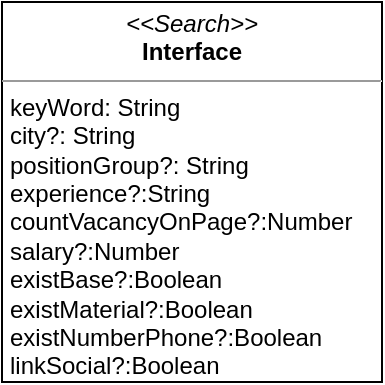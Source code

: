 <mxfile>
    <diagram id="R2lEEEUBdFMjLlhIrx00" name="Page-1">
        <mxGraphModel dx="1087" dy="860" grid="1" gridSize="10" guides="1" tooltips="1" connect="1" arrows="1" fold="1" page="1" pageScale="1" pageWidth="850" pageHeight="1100" math="0" shadow="0" extFonts="Permanent Marker^https://fonts.googleapis.com/css?family=Permanent+Marker">
            <root>
                <mxCell id="0"/>
                <mxCell id="1" parent="0"/>
                <mxCell id="2" value="&lt;p style=&quot;margin: 0px ; margin-top: 4px ; text-align: center&quot;&gt;&lt;i&gt;&amp;lt;&amp;lt;Search&amp;gt;&amp;gt;&lt;/i&gt;&lt;br&gt;&lt;b&gt;Interface&lt;/b&gt;&lt;/p&gt;&lt;hr size=&quot;1&quot;&gt;&lt;p style=&quot;margin: 0px ; margin-left: 4px&quot;&gt;keyWord: String&lt;/p&gt;&lt;p style=&quot;margin: 0px ; margin-left: 4px&quot;&gt;city?: String&lt;/p&gt;&lt;p style=&quot;margin: 0px ; margin-left: 4px&quot;&gt;positionGroup?: String&lt;/p&gt;&lt;p style=&quot;margin: 0px ; margin-left: 4px&quot;&gt;experience?:String&lt;/p&gt;&lt;p style=&quot;margin: 0px ; margin-left: 4px&quot;&gt;countVacancyOnPage?:Number&lt;/p&gt;&lt;p style=&quot;margin: 0px ; margin-left: 4px&quot;&gt;salary?:Number&lt;/p&gt;&lt;p style=&quot;margin: 0px ; margin-left: 4px&quot;&gt;existBase?:Boolean&lt;/p&gt;&lt;p style=&quot;margin: 0px ; margin-left: 4px&quot;&gt;existMaterial?:Boolean&lt;/p&gt;&lt;p style=&quot;margin: 0px ; margin-left: 4px&quot;&gt;existNumberPhone?:Boolean&lt;/p&gt;&lt;p style=&quot;margin: 0px ; margin-left: 4px&quot;&gt;linkSocial?:Boolean&amp;nbsp; &amp;nbsp; &amp;nbsp; &amp;nbsp;&lt;/p&gt;" style="verticalAlign=top;align=left;overflow=fill;fontSize=12;fontFamily=Helvetica;html=1;" vertex="1" parent="1">
                    <mxGeometry x="190" y="150" width="190" height="190" as="geometry"/>
                </mxCell>
            </root>
        </mxGraphModel>
    </diagram>
</mxfile>